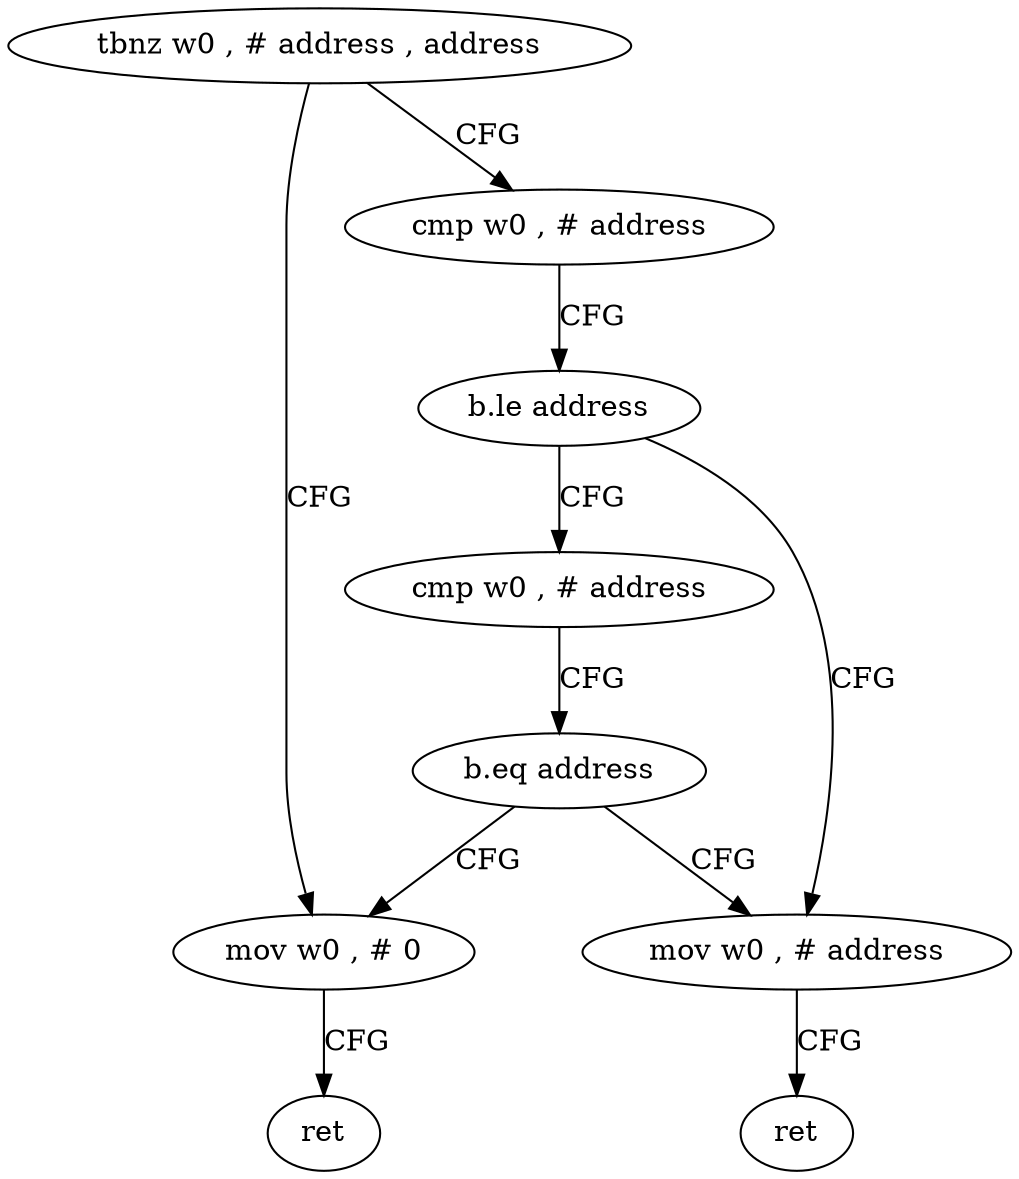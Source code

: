 digraph "func" {
"157840" [label = "tbnz w0 , # address , address" ]
"157860" [label = "mov w0 , # 0" ]
"157844" [label = "cmp w0 , # address" ]
"157864" [label = "ret" ]
"157848" [label = "b.le address" ]
"157868" [label = "mov w0 , # address" ]
"157852" [label = "cmp w0 , # address" ]
"157872" [label = "ret" ]
"157856" [label = "b.eq address" ]
"157840" -> "157860" [ label = "CFG" ]
"157840" -> "157844" [ label = "CFG" ]
"157860" -> "157864" [ label = "CFG" ]
"157844" -> "157848" [ label = "CFG" ]
"157848" -> "157868" [ label = "CFG" ]
"157848" -> "157852" [ label = "CFG" ]
"157868" -> "157872" [ label = "CFG" ]
"157852" -> "157856" [ label = "CFG" ]
"157856" -> "157868" [ label = "CFG" ]
"157856" -> "157860" [ label = "CFG" ]
}
